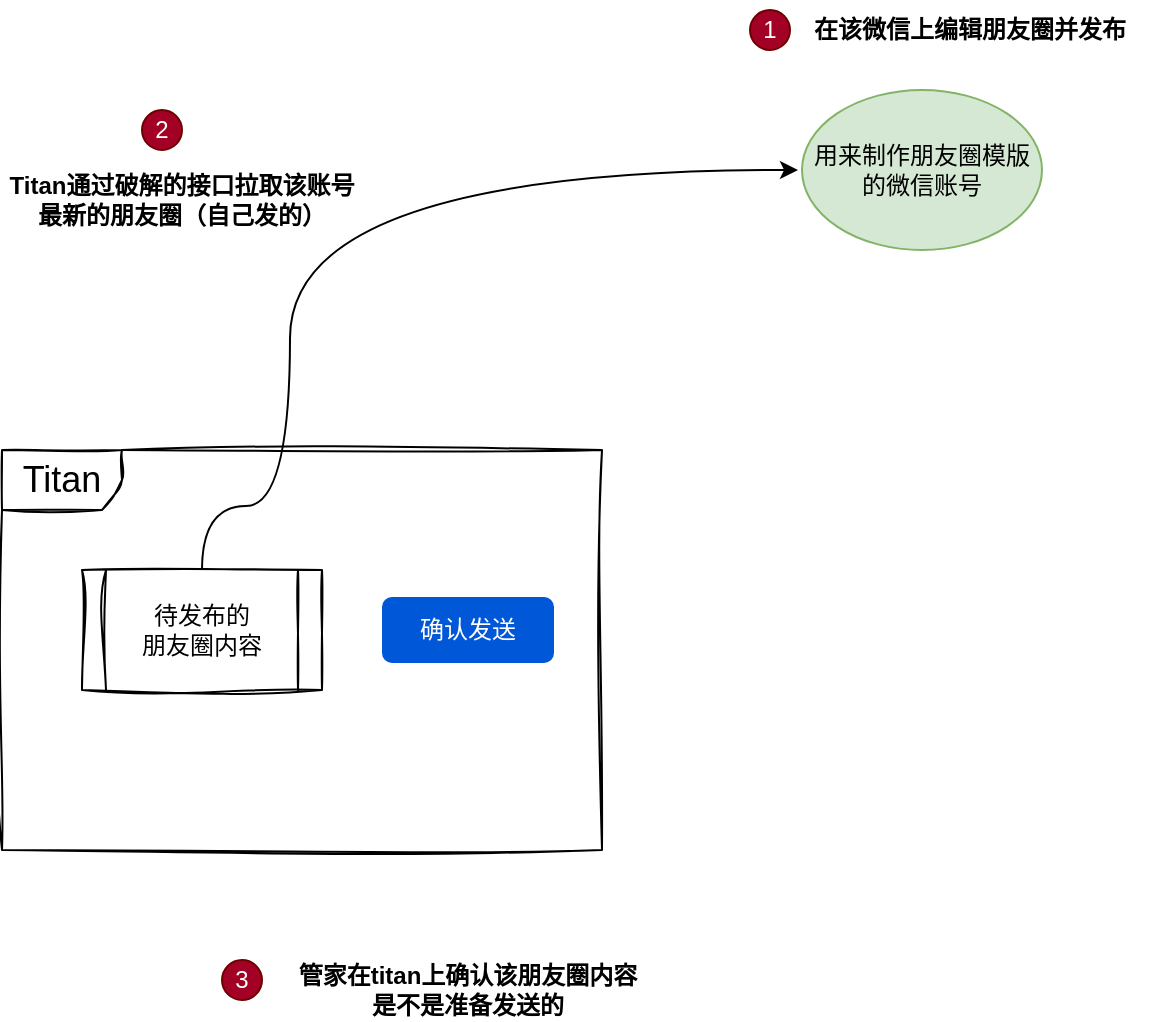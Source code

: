 <mxfile version="24.7.7">
  <diagram name="第 1 页" id="tCdG8bPiog5dzv9qi_tu">
    <mxGraphModel dx="1242" dy="785" grid="1" gridSize="10" guides="1" tooltips="1" connect="1" arrows="1" fold="1" page="1" pageScale="1" pageWidth="827" pageHeight="1169" math="0" shadow="0">
      <root>
        <mxCell id="0" />
        <mxCell id="1" parent="0" />
        <mxCell id="YncoGZfrOfIXqg6F_l0_-5" value="&lt;font style=&quot;font-size: 18px;&quot;&gt;Titan&lt;/font&gt;" style="shape=umlFrame;whiteSpace=wrap;html=1;pointerEvents=0;sketch=1;curveFitting=1;jiggle=2;" vertex="1" parent="1">
          <mxGeometry x="40" y="370" width="300" height="200" as="geometry" />
        </mxCell>
        <mxCell id="YncoGZfrOfIXqg6F_l0_-6" value="待发布的&lt;br&gt;朋友圈内容" style="shape=process;whiteSpace=wrap;html=1;backgroundOutline=1;sketch=1;curveFitting=1;jiggle=2;" vertex="1" parent="1">
          <mxGeometry x="80" y="430" width="120" height="60" as="geometry" />
        </mxCell>
        <mxCell id="YncoGZfrOfIXqg6F_l0_-7" value="确认发送" style="rounded=1;fillColor=#0057D8;strokeColor=none;html=1;whiteSpace=wrap;fontColor=#ffffff;align=center;verticalAlign=middle;fontStyle=0;fontSize=12;sketch=0;" vertex="1" parent="1">
          <mxGeometry x="230" y="443.5" width="86" height="33" as="geometry" />
        </mxCell>
        <mxCell id="YncoGZfrOfIXqg6F_l0_-8" value="用来制作朋友圈模版的微信账号" style="ellipse;whiteSpace=wrap;html=1;fillColor=#d5e8d4;strokeColor=#82b366;" vertex="1" parent="1">
          <mxGeometry x="440" y="190" width="120" height="80" as="geometry" />
        </mxCell>
        <mxCell id="YncoGZfrOfIXqg6F_l0_-9" value="1" style="ellipse;whiteSpace=wrap;html=1;aspect=fixed;fillColor=#a20025;fontColor=#ffffff;strokeColor=#6F0000;" vertex="1" parent="1">
          <mxGeometry x="414" y="150" width="20" height="20" as="geometry" />
        </mxCell>
        <mxCell id="YncoGZfrOfIXqg6F_l0_-10" value="在该微信上编辑朋友圈并发布" style="text;html=1;align=center;verticalAlign=middle;whiteSpace=wrap;rounded=0;fontStyle=1" vertex="1" parent="1">
          <mxGeometry x="434" y="145" width="180" height="30" as="geometry" />
        </mxCell>
        <mxCell id="YncoGZfrOfIXqg6F_l0_-11" value="" style="endArrow=classic;html=1;rounded=0;edgeStyle=orthogonalEdgeStyle;curved=1;" edge="1" parent="1">
          <mxGeometry width="50" height="50" relative="1" as="geometry">
            <mxPoint x="140" y="430" as="sourcePoint" />
            <mxPoint x="438" y="230" as="targetPoint" />
            <Array as="points">
              <mxPoint x="140" y="398" />
              <mxPoint x="184" y="398" />
              <mxPoint x="184" y="230" />
              <mxPoint x="438" y="230" />
            </Array>
          </mxGeometry>
        </mxCell>
        <mxCell id="YncoGZfrOfIXqg6F_l0_-13" value="2" style="ellipse;whiteSpace=wrap;html=1;aspect=fixed;fillColor=#a20025;fontColor=#ffffff;strokeColor=#6F0000;" vertex="1" parent="1">
          <mxGeometry x="110" y="200" width="20" height="20" as="geometry" />
        </mxCell>
        <mxCell id="YncoGZfrOfIXqg6F_l0_-14" value="Titan通过破解的接口拉取该账号最新的朋友圈（自己发的）" style="text;html=1;align=center;verticalAlign=middle;whiteSpace=wrap;rounded=0;fontStyle=1" vertex="1" parent="1">
          <mxGeometry x="40" y="230" width="180" height="30" as="geometry" />
        </mxCell>
        <mxCell id="YncoGZfrOfIXqg6F_l0_-22" value="管家在titan上确认该朋友圈内容是不是准备发送的" style="text;html=1;align=center;verticalAlign=middle;whiteSpace=wrap;rounded=0;fontStyle=1" vertex="1" parent="1">
          <mxGeometry x="183" y="625" width="180" height="30" as="geometry" />
        </mxCell>
        <mxCell id="YncoGZfrOfIXqg6F_l0_-23" value="3" style="ellipse;whiteSpace=wrap;html=1;aspect=fixed;fillColor=#a20025;fontColor=#ffffff;strokeColor=#6F0000;" vertex="1" parent="1">
          <mxGeometry x="150" y="625" width="20" height="20" as="geometry" />
        </mxCell>
      </root>
    </mxGraphModel>
  </diagram>
</mxfile>
